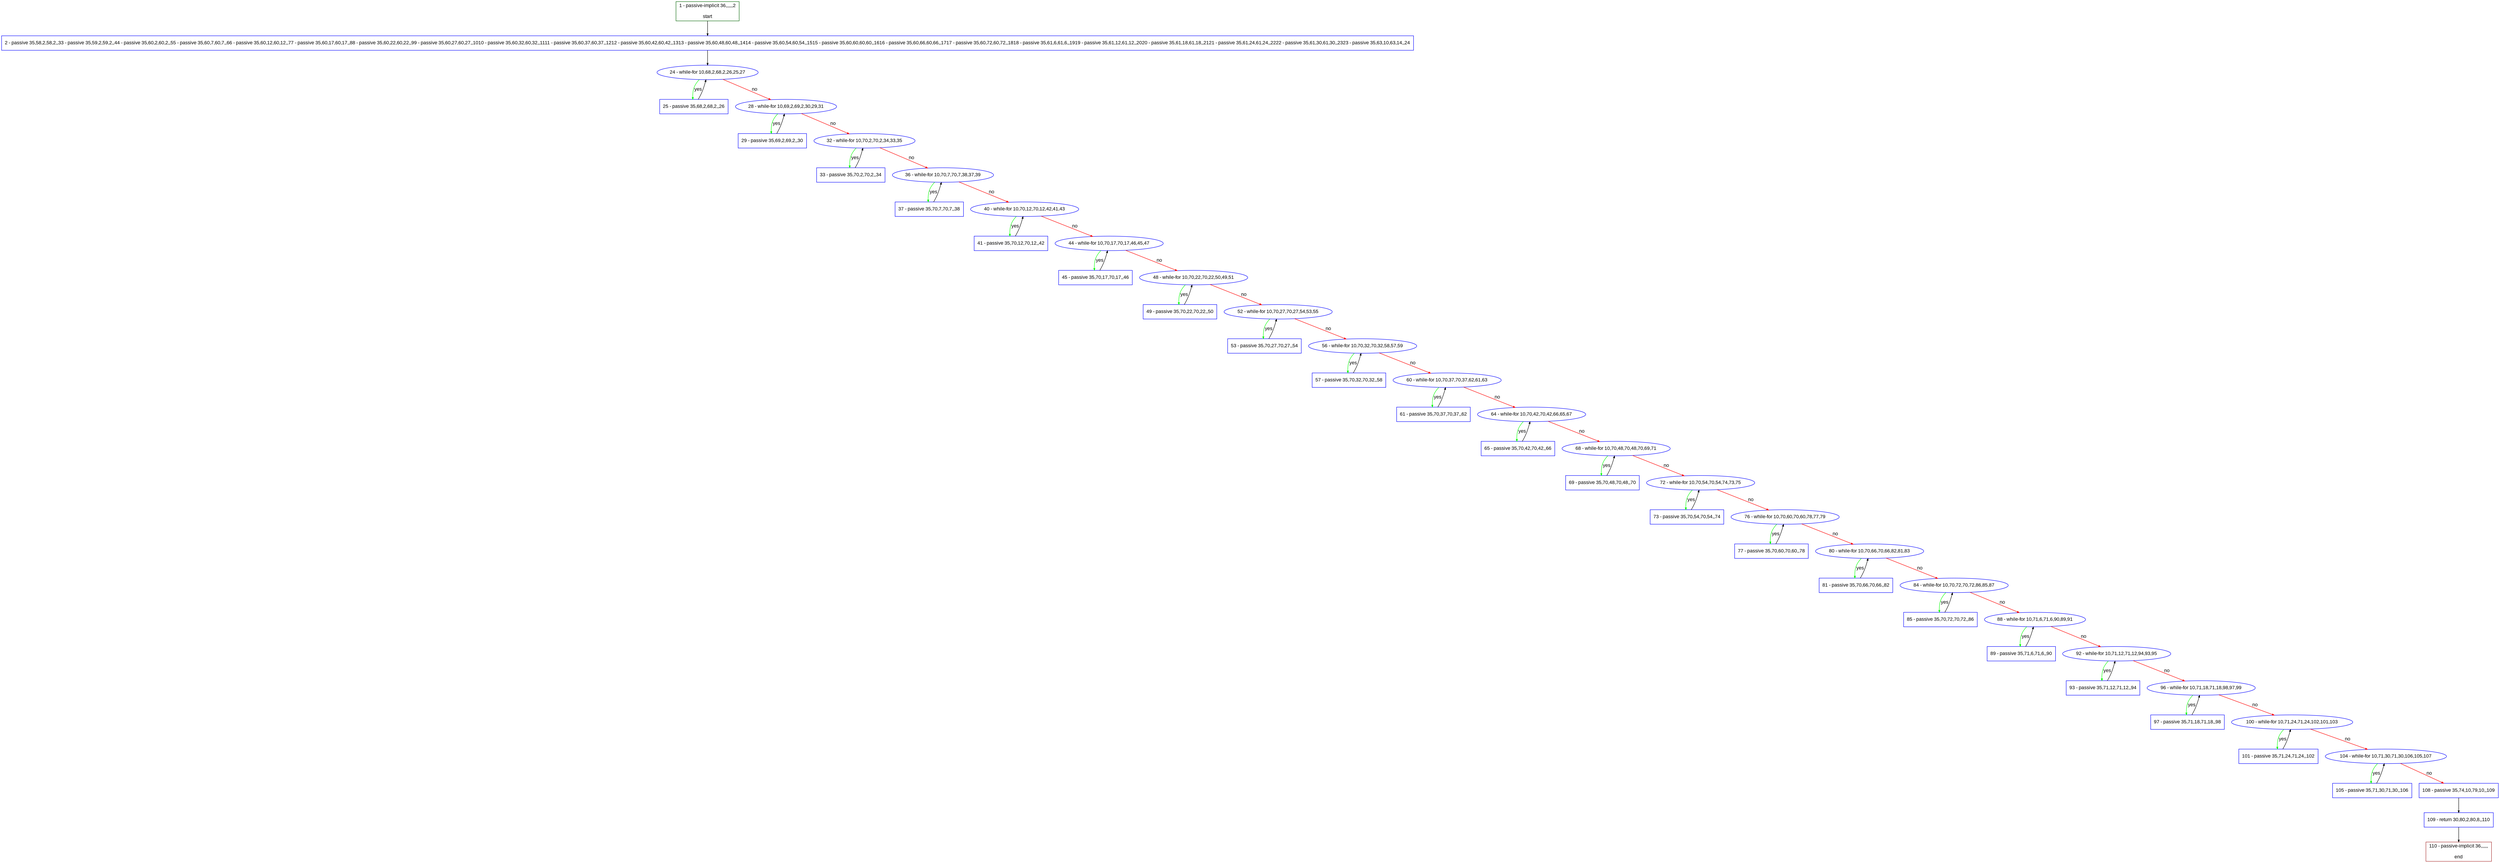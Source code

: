 digraph "" {
  graph [bgcolor="white", fillcolor="#FFFFCC", pack="true", packmode="clust", fontname="Arial", label="", fontsize="12", compound="true", style="rounded,filled"];
  node [node_initialized="no", fillcolor="white", fontname="Arial", label="", color="grey", fontsize="12", fixedsize="false", compound="true", shape="rectangle", style="filled"];
  edge [arrowtail="none", lhead="", fontcolor="black", fontname="Arial", label="", color="black", fontsize="12", arrowhead="normal", arrowsize="0.5", compound="true", ltail="", dir="forward"];
  __N1 [fillcolor="#ffffff", label="2 - passive 35,58,2,58,2,,33 - passive 35,59,2,59,2,,44 - passive 35,60,2,60,2,,55 - passive 35,60,7,60,7,,66 - passive 35,60,12,60,12,,77 - passive 35,60,17,60,17,,88 - passive 35,60,22,60,22,,99 - passive 35,60,27,60,27,,1010 - passive 35,60,32,60,32,,1111 - passive 35,60,37,60,37,,1212 - passive 35,60,42,60,42,,1313 - passive 35,60,48,60,48,,1414 - passive 35,60,54,60,54,,1515 - passive 35,60,60,60,60,,1616 - passive 35,60,66,60,66,,1717 - passive 35,60,72,60,72,,1818 - passive 35,61,6,61,6,,1919 - passive 35,61,12,61,12,,2020 - passive 35,61,18,61,18,,2121 - passive 35,61,24,61,24,,2222 - passive 35,61,30,61,30,,2323 - passive 35,63,10,63,14,,24", color="#0000ff", shape="box", style="filled"];
  __N2 [fillcolor="#ffffff", label="1 - passive-implicit 36,,,,,,2\n\nstart", color="#006400", shape="box", style="filled"];
  __N3 [fillcolor="#ffffff", label="24 - while-for 10,68,2,68,2,26,25,27", color="#0000ff", shape="oval", style="filled"];
  __N4 [fillcolor="#ffffff", label="25 - passive 35,68,2,68,2,,26", color="#0000ff", shape="box", style="filled"];
  __N5 [fillcolor="#ffffff", label="28 - while-for 10,69,2,69,2,30,29,31", color="#0000ff", shape="oval", style="filled"];
  __N6 [fillcolor="#ffffff", label="29 - passive 35,69,2,69,2,,30", color="#0000ff", shape="box", style="filled"];
  __N7 [fillcolor="#ffffff", label="32 - while-for 10,70,2,70,2,34,33,35", color="#0000ff", shape="oval", style="filled"];
  __N8 [fillcolor="#ffffff", label="33 - passive 35,70,2,70,2,,34", color="#0000ff", shape="box", style="filled"];
  __N9 [fillcolor="#ffffff", label="36 - while-for 10,70,7,70,7,38,37,39", color="#0000ff", shape="oval", style="filled"];
  __N10 [fillcolor="#ffffff", label="37 - passive 35,70,7,70,7,,38", color="#0000ff", shape="box", style="filled"];
  __N11 [fillcolor="#ffffff", label="40 - while-for 10,70,12,70,12,42,41,43", color="#0000ff", shape="oval", style="filled"];
  __N12 [fillcolor="#ffffff", label="41 - passive 35,70,12,70,12,,42", color="#0000ff", shape="box", style="filled"];
  __N13 [fillcolor="#ffffff", label="44 - while-for 10,70,17,70,17,46,45,47", color="#0000ff", shape="oval", style="filled"];
  __N14 [fillcolor="#ffffff", label="45 - passive 35,70,17,70,17,,46", color="#0000ff", shape="box", style="filled"];
  __N15 [fillcolor="#ffffff", label="48 - while-for 10,70,22,70,22,50,49,51", color="#0000ff", shape="oval", style="filled"];
  __N16 [fillcolor="#ffffff", label="49 - passive 35,70,22,70,22,,50", color="#0000ff", shape="box", style="filled"];
  __N17 [fillcolor="#ffffff", label="52 - while-for 10,70,27,70,27,54,53,55", color="#0000ff", shape="oval", style="filled"];
  __N18 [fillcolor="#ffffff", label="53 - passive 35,70,27,70,27,,54", color="#0000ff", shape="box", style="filled"];
  __N19 [fillcolor="#ffffff", label="56 - while-for 10,70,32,70,32,58,57,59", color="#0000ff", shape="oval", style="filled"];
  __N20 [fillcolor="#ffffff", label="57 - passive 35,70,32,70,32,,58", color="#0000ff", shape="box", style="filled"];
  __N21 [fillcolor="#ffffff", label="60 - while-for 10,70,37,70,37,62,61,63", color="#0000ff", shape="oval", style="filled"];
  __N22 [fillcolor="#ffffff", label="61 - passive 35,70,37,70,37,,62", color="#0000ff", shape="box", style="filled"];
  __N23 [fillcolor="#ffffff", label="64 - while-for 10,70,42,70,42,66,65,67", color="#0000ff", shape="oval", style="filled"];
  __N24 [fillcolor="#ffffff", label="65 - passive 35,70,42,70,42,,66", color="#0000ff", shape="box", style="filled"];
  __N25 [fillcolor="#ffffff", label="68 - while-for 10,70,48,70,48,70,69,71", color="#0000ff", shape="oval", style="filled"];
  __N26 [fillcolor="#ffffff", label="69 - passive 35,70,48,70,48,,70", color="#0000ff", shape="box", style="filled"];
  __N27 [fillcolor="#ffffff", label="72 - while-for 10,70,54,70,54,74,73,75", color="#0000ff", shape="oval", style="filled"];
  __N28 [fillcolor="#ffffff", label="73 - passive 35,70,54,70,54,,74", color="#0000ff", shape="box", style="filled"];
  __N29 [fillcolor="#ffffff", label="76 - while-for 10,70,60,70,60,78,77,79", color="#0000ff", shape="oval", style="filled"];
  __N30 [fillcolor="#ffffff", label="77 - passive 35,70,60,70,60,,78", color="#0000ff", shape="box", style="filled"];
  __N31 [fillcolor="#ffffff", label="80 - while-for 10,70,66,70,66,82,81,83", color="#0000ff", shape="oval", style="filled"];
  __N32 [fillcolor="#ffffff", label="81 - passive 35,70,66,70,66,,82", color="#0000ff", shape="box", style="filled"];
  __N33 [fillcolor="#ffffff", label="84 - while-for 10,70,72,70,72,86,85,87", color="#0000ff", shape="oval", style="filled"];
  __N34 [fillcolor="#ffffff", label="85 - passive 35,70,72,70,72,,86", color="#0000ff", shape="box", style="filled"];
  __N35 [fillcolor="#ffffff", label="88 - while-for 10,71,6,71,6,90,89,91", color="#0000ff", shape="oval", style="filled"];
  __N36 [fillcolor="#ffffff", label="89 - passive 35,71,6,71,6,,90", color="#0000ff", shape="box", style="filled"];
  __N37 [fillcolor="#ffffff", label="92 - while-for 10,71,12,71,12,94,93,95", color="#0000ff", shape="oval", style="filled"];
  __N38 [fillcolor="#ffffff", label="93 - passive 35,71,12,71,12,,94", color="#0000ff", shape="box", style="filled"];
  __N39 [fillcolor="#ffffff", label="96 - while-for 10,71,18,71,18,98,97,99", color="#0000ff", shape="oval", style="filled"];
  __N40 [fillcolor="#ffffff", label="97 - passive 35,71,18,71,18,,98", color="#0000ff", shape="box", style="filled"];
  __N41 [fillcolor="#ffffff", label="100 - while-for 10,71,24,71,24,102,101,103", color="#0000ff", shape="oval", style="filled"];
  __N42 [fillcolor="#ffffff", label="101 - passive 35,71,24,71,24,,102", color="#0000ff", shape="box", style="filled"];
  __N43 [fillcolor="#ffffff", label="104 - while-for 10,71,30,71,30,106,105,107", color="#0000ff", shape="oval", style="filled"];
  __N44 [fillcolor="#ffffff", label="105 - passive 35,71,30,71,30,,106", color="#0000ff", shape="box", style="filled"];
  __N45 [fillcolor="#ffffff", label="108 - passive 35,74,10,79,10,,109", color="#0000ff", shape="box", style="filled"];
  __N46 [fillcolor="#ffffff", label="109 - return 30,80,2,80,8,,110", color="#0000ff", shape="box", style="filled"];
  __N47 [fillcolor="#ffffff", label="110 - passive-implicit 36,,,,,,\n\nend", color="#a52a2a", shape="box", style="filled"];
  __N2 -> __N1 [arrowtail="none", color="#000000", label="", arrowhead="normal", dir="forward"];
  __N1 -> __N3 [arrowtail="none", color="#000000", label="", arrowhead="normal", dir="forward"];
  __N3 -> __N4 [arrowtail="none", color="#00ff00", label="yes", arrowhead="normal", dir="forward"];
  __N4 -> __N3 [arrowtail="none", color="#000000", label="", arrowhead="normal", dir="forward"];
  __N3 -> __N5 [arrowtail="none", color="#ff0000", label="no", arrowhead="normal", dir="forward"];
  __N5 -> __N6 [arrowtail="none", color="#00ff00", label="yes", arrowhead="normal", dir="forward"];
  __N6 -> __N5 [arrowtail="none", color="#000000", label="", arrowhead="normal", dir="forward"];
  __N5 -> __N7 [arrowtail="none", color="#ff0000", label="no", arrowhead="normal", dir="forward"];
  __N7 -> __N8 [arrowtail="none", color="#00ff00", label="yes", arrowhead="normal", dir="forward"];
  __N8 -> __N7 [arrowtail="none", color="#000000", label="", arrowhead="normal", dir="forward"];
  __N7 -> __N9 [arrowtail="none", color="#ff0000", label="no", arrowhead="normal", dir="forward"];
  __N9 -> __N10 [arrowtail="none", color="#00ff00", label="yes", arrowhead="normal", dir="forward"];
  __N10 -> __N9 [arrowtail="none", color="#000000", label="", arrowhead="normal", dir="forward"];
  __N9 -> __N11 [arrowtail="none", color="#ff0000", label="no", arrowhead="normal", dir="forward"];
  __N11 -> __N12 [arrowtail="none", color="#00ff00", label="yes", arrowhead="normal", dir="forward"];
  __N12 -> __N11 [arrowtail="none", color="#000000", label="", arrowhead="normal", dir="forward"];
  __N11 -> __N13 [arrowtail="none", color="#ff0000", label="no", arrowhead="normal", dir="forward"];
  __N13 -> __N14 [arrowtail="none", color="#00ff00", label="yes", arrowhead="normal", dir="forward"];
  __N14 -> __N13 [arrowtail="none", color="#000000", label="", arrowhead="normal", dir="forward"];
  __N13 -> __N15 [arrowtail="none", color="#ff0000", label="no", arrowhead="normal", dir="forward"];
  __N15 -> __N16 [arrowtail="none", color="#00ff00", label="yes", arrowhead="normal", dir="forward"];
  __N16 -> __N15 [arrowtail="none", color="#000000", label="", arrowhead="normal", dir="forward"];
  __N15 -> __N17 [arrowtail="none", color="#ff0000", label="no", arrowhead="normal", dir="forward"];
  __N17 -> __N18 [arrowtail="none", color="#00ff00", label="yes", arrowhead="normal", dir="forward"];
  __N18 -> __N17 [arrowtail="none", color="#000000", label="", arrowhead="normal", dir="forward"];
  __N17 -> __N19 [arrowtail="none", color="#ff0000", label="no", arrowhead="normal", dir="forward"];
  __N19 -> __N20 [arrowtail="none", color="#00ff00", label="yes", arrowhead="normal", dir="forward"];
  __N20 -> __N19 [arrowtail="none", color="#000000", label="", arrowhead="normal", dir="forward"];
  __N19 -> __N21 [arrowtail="none", color="#ff0000", label="no", arrowhead="normal", dir="forward"];
  __N21 -> __N22 [arrowtail="none", color="#00ff00", label="yes", arrowhead="normal", dir="forward"];
  __N22 -> __N21 [arrowtail="none", color="#000000", label="", arrowhead="normal", dir="forward"];
  __N21 -> __N23 [arrowtail="none", color="#ff0000", label="no", arrowhead="normal", dir="forward"];
  __N23 -> __N24 [arrowtail="none", color="#00ff00", label="yes", arrowhead="normal", dir="forward"];
  __N24 -> __N23 [arrowtail="none", color="#000000", label="", arrowhead="normal", dir="forward"];
  __N23 -> __N25 [arrowtail="none", color="#ff0000", label="no", arrowhead="normal", dir="forward"];
  __N25 -> __N26 [arrowtail="none", color="#00ff00", label="yes", arrowhead="normal", dir="forward"];
  __N26 -> __N25 [arrowtail="none", color="#000000", label="", arrowhead="normal", dir="forward"];
  __N25 -> __N27 [arrowtail="none", color="#ff0000", label="no", arrowhead="normal", dir="forward"];
  __N27 -> __N28 [arrowtail="none", color="#00ff00", label="yes", arrowhead="normal", dir="forward"];
  __N28 -> __N27 [arrowtail="none", color="#000000", label="", arrowhead="normal", dir="forward"];
  __N27 -> __N29 [arrowtail="none", color="#ff0000", label="no", arrowhead="normal", dir="forward"];
  __N29 -> __N30 [arrowtail="none", color="#00ff00", label="yes", arrowhead="normal", dir="forward"];
  __N30 -> __N29 [arrowtail="none", color="#000000", label="", arrowhead="normal", dir="forward"];
  __N29 -> __N31 [arrowtail="none", color="#ff0000", label="no", arrowhead="normal", dir="forward"];
  __N31 -> __N32 [arrowtail="none", color="#00ff00", label="yes", arrowhead="normal", dir="forward"];
  __N32 -> __N31 [arrowtail="none", color="#000000", label="", arrowhead="normal", dir="forward"];
  __N31 -> __N33 [arrowtail="none", color="#ff0000", label="no", arrowhead="normal", dir="forward"];
  __N33 -> __N34 [arrowtail="none", color="#00ff00", label="yes", arrowhead="normal", dir="forward"];
  __N34 -> __N33 [arrowtail="none", color="#000000", label="", arrowhead="normal", dir="forward"];
  __N33 -> __N35 [arrowtail="none", color="#ff0000", label="no", arrowhead="normal", dir="forward"];
  __N35 -> __N36 [arrowtail="none", color="#00ff00", label="yes", arrowhead="normal", dir="forward"];
  __N36 -> __N35 [arrowtail="none", color="#000000", label="", arrowhead="normal", dir="forward"];
  __N35 -> __N37 [arrowtail="none", color="#ff0000", label="no", arrowhead="normal", dir="forward"];
  __N37 -> __N38 [arrowtail="none", color="#00ff00", label="yes", arrowhead="normal", dir="forward"];
  __N38 -> __N37 [arrowtail="none", color="#000000", label="", arrowhead="normal", dir="forward"];
  __N37 -> __N39 [arrowtail="none", color="#ff0000", label="no", arrowhead="normal", dir="forward"];
  __N39 -> __N40 [arrowtail="none", color="#00ff00", label="yes", arrowhead="normal", dir="forward"];
  __N40 -> __N39 [arrowtail="none", color="#000000", label="", arrowhead="normal", dir="forward"];
  __N39 -> __N41 [arrowtail="none", color="#ff0000", label="no", arrowhead="normal", dir="forward"];
  __N41 -> __N42 [arrowtail="none", color="#00ff00", label="yes", arrowhead="normal", dir="forward"];
  __N42 -> __N41 [arrowtail="none", color="#000000", label="", arrowhead="normal", dir="forward"];
  __N41 -> __N43 [arrowtail="none", color="#ff0000", label="no", arrowhead="normal", dir="forward"];
  __N43 -> __N44 [arrowtail="none", color="#00ff00", label="yes", arrowhead="normal", dir="forward"];
  __N44 -> __N43 [arrowtail="none", color="#000000", label="", arrowhead="normal", dir="forward"];
  __N43 -> __N45 [arrowtail="none", color="#ff0000", label="no", arrowhead="normal", dir="forward"];
  __N45 -> __N46 [arrowtail="none", color="#000000", label="", arrowhead="normal", dir="forward"];
  __N46 -> __N47 [arrowtail="none", color="#000000", label="", arrowhead="normal", dir="forward"];
}
